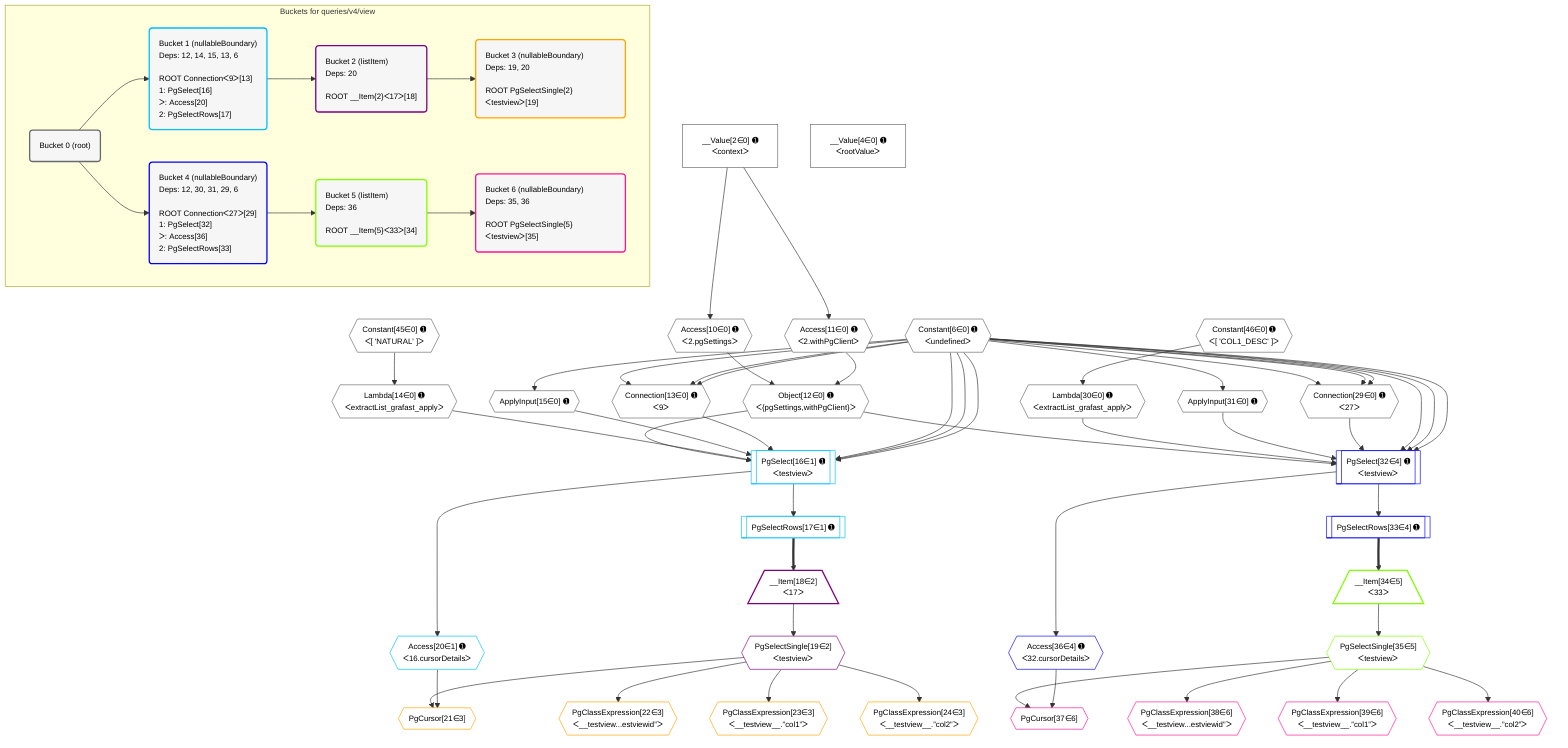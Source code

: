 %%{init: {'themeVariables': { 'fontSize': '12px'}}}%%
graph TD
    classDef path fill:#eee,stroke:#000,color:#000
    classDef plan fill:#fff,stroke-width:1px,color:#000
    classDef itemplan fill:#fff,stroke-width:2px,color:#000
    classDef unbatchedplan fill:#dff,stroke-width:1px,color:#000
    classDef sideeffectplan fill:#fcc,stroke-width:2px,color:#000
    classDef bucket fill:#f6f6f6,color:#000,stroke-width:2px,text-align:left


    %% plan dependencies
    Connection13{{"Connection[13∈0] ➊<br />ᐸ9ᐳ"}}:::plan
    Constant6{{"Constant[6∈0] ➊<br />ᐸundefinedᐳ"}}:::plan
    Constant6 & Constant6 & Constant6 --> Connection13
    Connection29{{"Connection[29∈0] ➊<br />ᐸ27ᐳ"}}:::plan
    Constant6 & Constant6 & Constant6 --> Connection29
    Object12{{"Object[12∈0] ➊<br />ᐸ{pgSettings,withPgClient}ᐳ"}}:::plan
    Access10{{"Access[10∈0] ➊<br />ᐸ2.pgSettingsᐳ"}}:::plan
    Access11{{"Access[11∈0] ➊<br />ᐸ2.withPgClientᐳ"}}:::plan
    Access10 & Access11 --> Object12
    __Value2["__Value[2∈0] ➊<br />ᐸcontextᐳ"]:::plan
    __Value2 --> Access10
    __Value2 --> Access11
    Lambda14{{"Lambda[14∈0] ➊<br />ᐸextractList_grafast_applyᐳ"}}:::plan
    Constant45{{"Constant[45∈0] ➊<br />ᐸ[ 'NATURAL' ]ᐳ"}}:::plan
    Constant45 --> Lambda14
    ApplyInput15{{"ApplyInput[15∈0] ➊"}}:::plan
    Constant6 --> ApplyInput15
    Lambda30{{"Lambda[30∈0] ➊<br />ᐸextractList_grafast_applyᐳ"}}:::plan
    Constant46{{"Constant[46∈0] ➊<br />ᐸ[ 'COL1_DESC' ]ᐳ"}}:::plan
    Constant46 --> Lambda30
    ApplyInput31{{"ApplyInput[31∈0] ➊"}}:::plan
    Constant6 --> ApplyInput31
    __Value4["__Value[4∈0] ➊<br />ᐸrootValueᐳ"]:::plan
    PgSelect16[["PgSelect[16∈1] ➊<br />ᐸtestviewᐳ"]]:::plan
    Object12 & Lambda14 & ApplyInput15 & Connection13 & Constant6 & Constant6 & Constant6 --> PgSelect16
    PgSelectRows17[["PgSelectRows[17∈1] ➊"]]:::plan
    PgSelect16 --> PgSelectRows17
    Access20{{"Access[20∈1] ➊<br />ᐸ16.cursorDetailsᐳ"}}:::plan
    PgSelect16 --> Access20
    __Item18[/"__Item[18∈2]<br />ᐸ17ᐳ"\]:::itemplan
    PgSelectRows17 ==> __Item18
    PgSelectSingle19{{"PgSelectSingle[19∈2]<br />ᐸtestviewᐳ"}}:::plan
    __Item18 --> PgSelectSingle19
    PgCursor21{{"PgCursor[21∈3]"}}:::plan
    PgSelectSingle19 & Access20 --> PgCursor21
    PgClassExpression22{{"PgClassExpression[22∈3]<br />ᐸ__testview...estviewid”ᐳ"}}:::plan
    PgSelectSingle19 --> PgClassExpression22
    PgClassExpression23{{"PgClassExpression[23∈3]<br />ᐸ__testview__.”col1”ᐳ"}}:::plan
    PgSelectSingle19 --> PgClassExpression23
    PgClassExpression24{{"PgClassExpression[24∈3]<br />ᐸ__testview__.”col2”ᐳ"}}:::plan
    PgSelectSingle19 --> PgClassExpression24
    PgSelect32[["PgSelect[32∈4] ➊<br />ᐸtestviewᐳ"]]:::plan
    Object12 & Lambda30 & ApplyInput31 & Connection29 & Constant6 & Constant6 & Constant6 --> PgSelect32
    PgSelectRows33[["PgSelectRows[33∈4] ➊"]]:::plan
    PgSelect32 --> PgSelectRows33
    Access36{{"Access[36∈4] ➊<br />ᐸ32.cursorDetailsᐳ"}}:::plan
    PgSelect32 --> Access36
    __Item34[/"__Item[34∈5]<br />ᐸ33ᐳ"\]:::itemplan
    PgSelectRows33 ==> __Item34
    PgSelectSingle35{{"PgSelectSingle[35∈5]<br />ᐸtestviewᐳ"}}:::plan
    __Item34 --> PgSelectSingle35
    PgCursor37{{"PgCursor[37∈6]"}}:::plan
    PgSelectSingle35 & Access36 --> PgCursor37
    PgClassExpression38{{"PgClassExpression[38∈6]<br />ᐸ__testview...estviewid”ᐳ"}}:::plan
    PgSelectSingle35 --> PgClassExpression38
    PgClassExpression39{{"PgClassExpression[39∈6]<br />ᐸ__testview__.”col1”ᐳ"}}:::plan
    PgSelectSingle35 --> PgClassExpression39
    PgClassExpression40{{"PgClassExpression[40∈6]<br />ᐸ__testview__.”col2”ᐳ"}}:::plan
    PgSelectSingle35 --> PgClassExpression40

    %% define steps

    subgraph "Buckets for queries/v4/view"
    Bucket0("Bucket 0 (root)"):::bucket
    classDef bucket0 stroke:#696969
    class Bucket0,__Value2,__Value4,Constant6,Access10,Access11,Object12,Connection13,Lambda14,ApplyInput15,Connection29,Lambda30,ApplyInput31,Constant45,Constant46 bucket0
    Bucket1("Bucket 1 (nullableBoundary)<br />Deps: 12, 14, 15, 13, 6<br /><br />ROOT Connectionᐸ9ᐳ[13]<br />1: PgSelect[16]<br />ᐳ: Access[20]<br />2: PgSelectRows[17]"):::bucket
    classDef bucket1 stroke:#00bfff
    class Bucket1,PgSelect16,PgSelectRows17,Access20 bucket1
    Bucket2("Bucket 2 (listItem)<br />Deps: 20<br /><br />ROOT __Item{2}ᐸ17ᐳ[18]"):::bucket
    classDef bucket2 stroke:#7f007f
    class Bucket2,__Item18,PgSelectSingle19 bucket2
    Bucket3("Bucket 3 (nullableBoundary)<br />Deps: 19, 20<br /><br />ROOT PgSelectSingle{2}ᐸtestviewᐳ[19]"):::bucket
    classDef bucket3 stroke:#ffa500
    class Bucket3,PgCursor21,PgClassExpression22,PgClassExpression23,PgClassExpression24 bucket3
    Bucket4("Bucket 4 (nullableBoundary)<br />Deps: 12, 30, 31, 29, 6<br /><br />ROOT Connectionᐸ27ᐳ[29]<br />1: PgSelect[32]<br />ᐳ: Access[36]<br />2: PgSelectRows[33]"):::bucket
    classDef bucket4 stroke:#0000ff
    class Bucket4,PgSelect32,PgSelectRows33,Access36 bucket4
    Bucket5("Bucket 5 (listItem)<br />Deps: 36<br /><br />ROOT __Item{5}ᐸ33ᐳ[34]"):::bucket
    classDef bucket5 stroke:#7fff00
    class Bucket5,__Item34,PgSelectSingle35 bucket5
    Bucket6("Bucket 6 (nullableBoundary)<br />Deps: 35, 36<br /><br />ROOT PgSelectSingle{5}ᐸtestviewᐳ[35]"):::bucket
    classDef bucket6 stroke:#ff1493
    class Bucket6,PgCursor37,PgClassExpression38,PgClassExpression39,PgClassExpression40 bucket6
    Bucket0 --> Bucket1 & Bucket4
    Bucket1 --> Bucket2
    Bucket2 --> Bucket3
    Bucket4 --> Bucket5
    Bucket5 --> Bucket6
    end